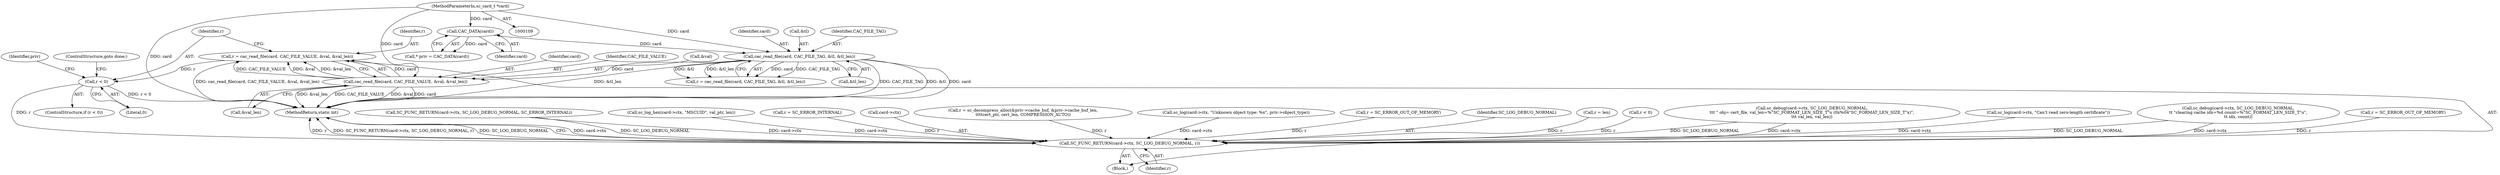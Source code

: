 digraph "0_OpenSC_8fe377e93b4b56060e5bbfb6f3142ceaeca744fa_3@API" {
"1000255" [label="(Call,r = cac_read_file(card, CAC_FILE_VALUE, &val, &val_len))"];
"1000257" [label="(Call,cac_read_file(card, CAC_FILE_VALUE, &val, &val_len))"];
"1000242" [label="(Call,cac_read_file(card, CAC_FILE_TAG, &tl, &tl_len))"];
"1000119" [label="(Call,CAC_DATA(card))"];
"1000110" [label="(MethodParameterIn,sc_card_t *card)"];
"1000265" [label="(Call,r < 0)"];
"1000621" [label="(Call,SC_FUNC_RETURN(card->ctx, SC_LOG_DEBUG_NORMAL, r))"];
"1000258" [label="(Identifier,card)"];
"1000234" [label="(Call,SC_FUNC_RETURN(card->ctx, SC_LOG_DEBUG_NORMAL, SC_ERROR_INTERNAL))"];
"1000488" [label="(Call,sc_log_hex(card->ctx, \"MSCUID\", val_ptr, len))"];
"1000582" [label="(Call,r = SC_ERROR_INTERNAL)"];
"1000622" [label="(Call,card->ctx)"];
"1000240" [label="(Call,r = cac_read_file(card, CAC_FILE_TAG, &tl, &tl_len))"];
"1000621" [label="(Call,SC_FUNC_RETURN(card->ctx, SC_LOG_DEBUG_NORMAL, r))"];
"1000512" [label="(Call,r = sc_decompress_alloc(&priv->cache_buf, &priv->cache_buf_len,\n\t\t\t\tcert_ptr, cert_len, COMPRESSION_AUTO))"];
"1000574" [label="(Call,sc_log(card->ctx, \"Unknown object type: %x\", priv->object_type))"];
"1000627" [label="(MethodReturn,static int)"];
"1000255" [label="(Call,r = cac_read_file(card, CAC_FILE_VALUE, &val, &val_len))"];
"1000266" [label="(Identifier,r)"];
"1000262" [label="(Call,&val_len)"];
"1000257" [label="(Call,cac_read_file(card, CAC_FILE_VALUE, &val, &val_len))"];
"1000110" [label="(MethodParameterIn,sc_card_t *card)"];
"1000293" [label="(Call,r = SC_ERROR_OUT_OF_MEMORY)"];
"1000115" [label="(Block,)"];
"1000119" [label="(Call,CAC_DATA(card))"];
"1000117" [label="(Call,* priv = CAC_DATA(card))"];
"1000625" [label="(Identifier,SC_LOG_DEBUG_NORMAL)"];
"1000609" [label="(Call,r = len)"];
"1000271" [label="(Identifier,priv)"];
"1000264" [label="(ControlStructure,if (r < 0))"];
"1000120" [label="(Identifier,card)"];
"1000256" [label="(Identifier,r)"];
"1000247" [label="(Call,&tl_len)"];
"1000267" [label="(Literal,0)"];
"1000259" [label="(Identifier,CAC_FILE_VALUE)"];
"1000250" [label="(Call,r < 0)"];
"1000394" [label="(Call,sc_debug(card->ctx, SC_LOG_DEBUG_NORMAL,\n\t\t\t \" obj= cert_file, val_len=%\"SC_FORMAT_LEN_SIZE_T\"u (0x%04\"SC_FORMAT_LEN_SIZE_T\"x)\",\n\t\t\t val_len, val_len))"];
"1000243" [label="(Identifier,card)"];
"1000565" [label="(Call,sc_log(card->ctx, \"Can't read zero-length certificate\"))"];
"1000201" [label="(Call,sc_debug(card->ctx, SC_LOG_DEBUG_NORMAL,\n\t\t \"clearing cache idx=%d count=%\"SC_FORMAT_LEN_SIZE_T\"u\",\n\t\t idx, count))"];
"1000268" [label="(ControlStructure,goto done;)"];
"1000265" [label="(Call,r < 0)"];
"1000548" [label="(Call,r = SC_ERROR_OUT_OF_MEMORY)"];
"1000245" [label="(Call,&tl)"];
"1000242" [label="(Call,cac_read_file(card, CAC_FILE_TAG, &tl, &tl_len))"];
"1000260" [label="(Call,&val)"];
"1000244" [label="(Identifier,CAC_FILE_TAG)"];
"1000626" [label="(Identifier,r)"];
"1000255" -> "1000115"  [label="AST: "];
"1000255" -> "1000257"  [label="CFG: "];
"1000256" -> "1000255"  [label="AST: "];
"1000257" -> "1000255"  [label="AST: "];
"1000266" -> "1000255"  [label="CFG: "];
"1000255" -> "1000627"  [label="DDG: cac_read_file(card, CAC_FILE_VALUE, &val, &val_len)"];
"1000257" -> "1000255"  [label="DDG: card"];
"1000257" -> "1000255"  [label="DDG: CAC_FILE_VALUE"];
"1000257" -> "1000255"  [label="DDG: &val"];
"1000257" -> "1000255"  [label="DDG: &val_len"];
"1000255" -> "1000265"  [label="DDG: r"];
"1000257" -> "1000262"  [label="CFG: "];
"1000258" -> "1000257"  [label="AST: "];
"1000259" -> "1000257"  [label="AST: "];
"1000260" -> "1000257"  [label="AST: "];
"1000262" -> "1000257"  [label="AST: "];
"1000257" -> "1000627"  [label="DDG: CAC_FILE_VALUE"];
"1000257" -> "1000627"  [label="DDG: &val"];
"1000257" -> "1000627"  [label="DDG: card"];
"1000257" -> "1000627"  [label="DDG: &val_len"];
"1000242" -> "1000257"  [label="DDG: card"];
"1000110" -> "1000257"  [label="DDG: card"];
"1000242" -> "1000240"  [label="AST: "];
"1000242" -> "1000247"  [label="CFG: "];
"1000243" -> "1000242"  [label="AST: "];
"1000244" -> "1000242"  [label="AST: "];
"1000245" -> "1000242"  [label="AST: "];
"1000247" -> "1000242"  [label="AST: "];
"1000240" -> "1000242"  [label="CFG: "];
"1000242" -> "1000627"  [label="DDG: CAC_FILE_TAG"];
"1000242" -> "1000627"  [label="DDG: &tl"];
"1000242" -> "1000627"  [label="DDG: card"];
"1000242" -> "1000627"  [label="DDG: &tl_len"];
"1000242" -> "1000240"  [label="DDG: card"];
"1000242" -> "1000240"  [label="DDG: CAC_FILE_TAG"];
"1000242" -> "1000240"  [label="DDG: &tl"];
"1000242" -> "1000240"  [label="DDG: &tl_len"];
"1000119" -> "1000242"  [label="DDG: card"];
"1000110" -> "1000242"  [label="DDG: card"];
"1000119" -> "1000117"  [label="AST: "];
"1000119" -> "1000120"  [label="CFG: "];
"1000120" -> "1000119"  [label="AST: "];
"1000117" -> "1000119"  [label="CFG: "];
"1000119" -> "1000117"  [label="DDG: card"];
"1000110" -> "1000119"  [label="DDG: card"];
"1000110" -> "1000109"  [label="AST: "];
"1000110" -> "1000627"  [label="DDG: card"];
"1000265" -> "1000264"  [label="AST: "];
"1000265" -> "1000267"  [label="CFG: "];
"1000266" -> "1000265"  [label="AST: "];
"1000267" -> "1000265"  [label="AST: "];
"1000268" -> "1000265"  [label="CFG: "];
"1000271" -> "1000265"  [label="CFG: "];
"1000265" -> "1000627"  [label="DDG: r < 0"];
"1000265" -> "1000621"  [label="DDG: r"];
"1000621" -> "1000115"  [label="AST: "];
"1000621" -> "1000626"  [label="CFG: "];
"1000622" -> "1000621"  [label="AST: "];
"1000625" -> "1000621"  [label="AST: "];
"1000626" -> "1000621"  [label="AST: "];
"1000627" -> "1000621"  [label="CFG: "];
"1000621" -> "1000627"  [label="DDG: card->ctx"];
"1000621" -> "1000627"  [label="DDG: r"];
"1000621" -> "1000627"  [label="DDG: SC_FUNC_RETURN(card->ctx, SC_LOG_DEBUG_NORMAL, r)"];
"1000621" -> "1000627"  [label="DDG: SC_LOG_DEBUG_NORMAL"];
"1000574" -> "1000621"  [label="DDG: card->ctx"];
"1000488" -> "1000621"  [label="DDG: card->ctx"];
"1000234" -> "1000621"  [label="DDG: card->ctx"];
"1000234" -> "1000621"  [label="DDG: SC_LOG_DEBUG_NORMAL"];
"1000565" -> "1000621"  [label="DDG: card->ctx"];
"1000201" -> "1000621"  [label="DDG: card->ctx"];
"1000201" -> "1000621"  [label="DDG: SC_LOG_DEBUG_NORMAL"];
"1000394" -> "1000621"  [label="DDG: card->ctx"];
"1000394" -> "1000621"  [label="DDG: SC_LOG_DEBUG_NORMAL"];
"1000250" -> "1000621"  [label="DDG: r"];
"1000293" -> "1000621"  [label="DDG: r"];
"1000512" -> "1000621"  [label="DDG: r"];
"1000582" -> "1000621"  [label="DDG: r"];
"1000609" -> "1000621"  [label="DDG: r"];
"1000548" -> "1000621"  [label="DDG: r"];
}
